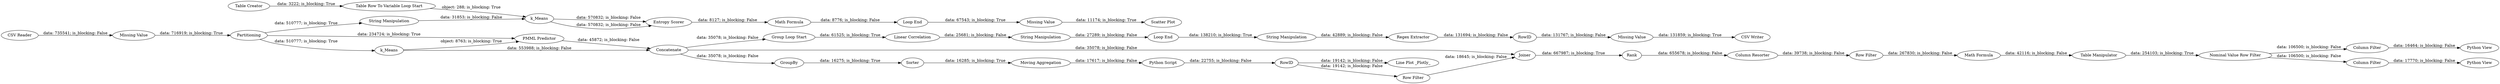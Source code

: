 digraph {
	"396578610914928732_2" [label=k_Means]
	"396578610914928732_12" [label="Scatter Plot"]
	"396578610914928732_41" [label=RowID]
	"396578610914928732_37" [label="Python View"]
	"396578610914928732_31" [label="Column Resorter"]
	"396578610914928732_32" [label="Table Manipulator"]
	"396578610914928732_38" [label="Column Filter"]
	"396578610914928732_27" [label="Row Filter"]
	"396578610914928732_3" [label=Partitioning]
	"396578610914928732_7" [label="Entropy Scorer"]
	"396578610914928732_22" [label=Sorter]
	"396578610914928732_30" [label="Row Filter"]
	"396578610914928732_17" [label="Group Loop Start"]
	"396578610914928732_10" [label="Missing Value"]
	"396578610914928732_1" [label="CSV Reader"]
	"396578610914928732_39" [label="String Manipulation"]
	"396578610914928732_24" [label="Line Plot _Plotly_"]
	"396578610914928732_34" [label="Python View"]
	"396578610914928732_6" [label="Table Row To Variable Loop Start"]
	"396578610914928732_35" [label="Nominal Value Row Filter"]
	"396578610914928732_26" [label=RowID]
	"396578610914928732_15" [label=Concatenate]
	"396578610914928732_16" [label="Linear Correlation"]
	"396578610914928732_23" [label="Moving Aggregation"]
	"396578610914928732_25" [label="Python Script"]
	"396578610914928732_33" [label="Math Formula"]
	"396578610914928732_29" [label=Rank]
	"396578610914928732_14" [label="PMML Predictor"]
	"396578610914928732_4" [label="Missing Value"]
	"396578610914928732_20" [label="Loop End"]
	"396578610914928732_5" [label="Table Creator"]
	"396578610914928732_13" [label=k_Means]
	"396578610914928732_11" [label="Math Formula"]
	"396578610914928732_21" [label=GroupBy]
	"396578610914928732_42" [label="Missing Value"]
	"396578610914928732_36" [label="Column Filter"]
	"396578610914928732_8" [label="String Manipulation"]
	"396578610914928732_28" [label=Joiner]
	"396578610914928732_40" [label="Regex Extractor"]
	"396578610914928732_9" [label="Loop End"]
	"396578610914928732_43" [label="CSV Writer"]
	"396578610914928732_19" [label="String Manipulation"]
	"396578610914928732_15" -> "396578610914928732_28" [label="data: 35078; is_blocking: False"]
	"396578610914928732_9" -> "396578610914928732_10" [label="data: 67543; is_blocking: True"]
	"396578610914928732_30" -> "396578610914928732_33" [label="data: 267830; is_blocking: False"]
	"396578610914928732_23" -> "396578610914928732_25" [label="data: 17617; is_blocking: False"]
	"396578610914928732_3" -> "396578610914928732_8" [label="data: 510777; is_blocking: True"]
	"396578610914928732_5" -> "396578610914928732_6" [label="data: 3222; is_blocking: True"]
	"396578610914928732_1" -> "396578610914928732_4" [label="data: 735541; is_blocking: False"]
	"396578610914928732_16" -> "396578610914928732_19" [label="data: 25681; is_blocking: False"]
	"396578610914928732_22" -> "396578610914928732_23" [label="data: 16285; is_blocking: True"]
	"396578610914928732_35" -> "396578610914928732_38" [label="data: 106500; is_blocking: False"]
	"396578610914928732_35" -> "396578610914928732_36" [label="data: 106500; is_blocking: False"]
	"396578610914928732_8" -> "396578610914928732_2" [label="data: 31853; is_blocking: False"]
	"396578610914928732_13" -> "396578610914928732_14" [label="object: 8763; is_blocking: True"]
	"396578610914928732_4" -> "396578610914928732_3" [label="data: 716919; is_blocking: True"]
	"396578610914928732_27" -> "396578610914928732_28" [label="data: 18645; is_blocking: False"]
	"396578610914928732_25" -> "396578610914928732_26" [label="data: 22755; is_blocking: False"]
	"396578610914928732_15" -> "396578610914928732_17" [label="data: 35078; is_blocking: False"]
	"396578610914928732_10" -> "396578610914928732_12" [label="data: 11174; is_blocking: True"]
	"396578610914928732_26" -> "396578610914928732_24" [label="data: 19142; is_blocking: False"]
	"396578610914928732_17" -> "396578610914928732_16" [label="data: 61525; is_blocking: True"]
	"396578610914928732_28" -> "396578610914928732_29" [label="data: 667987; is_blocking: True"]
	"396578610914928732_15" -> "396578610914928732_21" [label="data: 35078; is_blocking: False"]
	"396578610914928732_20" -> "396578610914928732_39" [label="data: 138210; is_blocking: True"]
	"396578610914928732_7" -> "396578610914928732_11" [label="data: 8127; is_blocking: False"]
	"396578610914928732_6" -> "396578610914928732_2" [label="object: 288; is_blocking: True"]
	"396578610914928732_2" -> "396578610914928732_7" [label="data: 570832; is_blocking: False"]
	"396578610914928732_38" -> "396578610914928732_37" [label="data: 16464; is_blocking: False"]
	"396578610914928732_13" -> "396578610914928732_15" [label="data: 553988; is_blocking: False"]
	"396578610914928732_26" -> "396578610914928732_27" [label="data: 19142; is_blocking: False"]
	"396578610914928732_14" -> "396578610914928732_15" [label="data: 45872; is_blocking: False"]
	"396578610914928732_29" -> "396578610914928732_31" [label="data: 655678; is_blocking: False"]
	"396578610914928732_33" -> "396578610914928732_32" [label="data: 42116; is_blocking: False"]
	"396578610914928732_2" -> "396578610914928732_7" [label="data: 570832; is_blocking: False"]
	"396578610914928732_39" -> "396578610914928732_40" [label="data: 42889; is_blocking: False"]
	"396578610914928732_11" -> "396578610914928732_9" [label="data: 8776; is_blocking: False"]
	"396578610914928732_40" -> "396578610914928732_41" [label="data: 131694; is_blocking: False"]
	"396578610914928732_41" -> "396578610914928732_42" [label="data: 131767; is_blocking: False"]
	"396578610914928732_21" -> "396578610914928732_22" [label="data: 16275; is_blocking: True"]
	"396578610914928732_3" -> "396578610914928732_14" [label="data: 234724; is_blocking: True"]
	"396578610914928732_31" -> "396578610914928732_30" [label="data: 39738; is_blocking: False"]
	"396578610914928732_3" -> "396578610914928732_13" [label="data: 510777; is_blocking: True"]
	"396578610914928732_32" -> "396578610914928732_35" [label="data: 254103; is_blocking: True"]
	"396578610914928732_19" -> "396578610914928732_20" [label="data: 27289; is_blocking: False"]
	"396578610914928732_36" -> "396578610914928732_34" [label="data: 17770; is_blocking: False"]
	"396578610914928732_42" -> "396578610914928732_43" [label="data: 131859; is_blocking: True"]
	rankdir=LR
}
